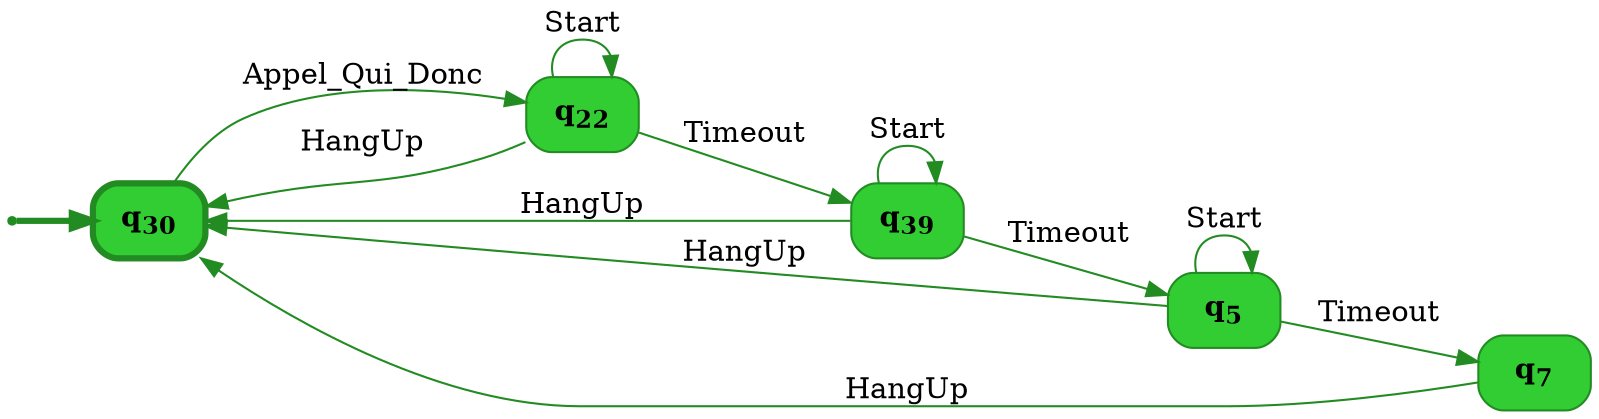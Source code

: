 digraph g {

	rankdir="LR"

	__invisible__[shape="point", color="forestgreen"]
	q30[label=<<b>q<sub>30</sub></b>>, shape="box", style="rounded, filled", fillcolor="limegreen", color="forestgreen", penwidth=3] // Initial
	q22[label=<<b>q<sub>22</sub></b>>, shape="box", style="rounded, filled", fillcolor="limegreen", color="forestgreen"]
	q39[label=<<b>q<sub>39</sub></b>>, shape="box", style="rounded, filled", fillcolor="limegreen", color="forestgreen"]
	q5[label=<<b>q<sub>5</sub></b>>, shape="box", style="rounded, filled", fillcolor="limegreen", color="forestgreen"]
	q7[label=<<b>q<sub>7</sub></b>>, shape="box", style="rounded, filled", fillcolor="limegreen", color="forestgreen"]

	__invisible__ -> q30[penwidth=3, color="forestgreen"]
	q30 -> q22[label=<Appel_Qui_Donc>, color="forestgreen"]
	q22 -> q22[label=<Start>, color="forestgreen"]
	q22 -> q39[label=<Timeout>, color="forestgreen"]
	q39 -> q39[label=<Start>, color="forestgreen"]
	q39 -> q5[label=<Timeout>, color="forestgreen"]
	q5 -> q5[label=<Start>, color="forestgreen"]
	q5 -> q7[label=<Timeout>, color="forestgreen"]
	q7 -> q30[label=<HangUp>, color="forestgreen"]
	q5 -> q30[label=<HangUp>, color="forestgreen"]
	q39 -> q30[label=<HangUp>, color="forestgreen"]
	q22 -> q30[label=<HangUp>, color="forestgreen"]

}
